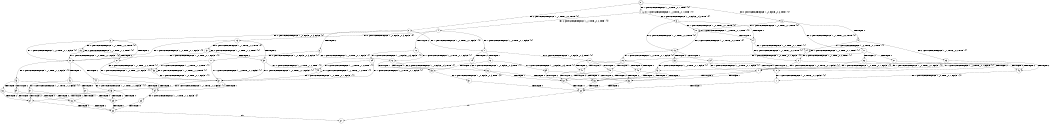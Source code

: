 digraph BCG {
size = "7, 10.5";
center = TRUE;
node [shape = circle];
0 [peripheries = 2];
0 -> 1 [label = "EX !1 !ATOMIC_EXCH_BRANCH (1, +0, TRUE, +0, 1, TRUE) !{0}"];
0 -> 2 [label = "EX !2 !ATOMIC_EXCH_BRANCH (1, +1, TRUE, +0, 2, TRUE) !{0}"];
0 -> 3 [label = "EX !0 !ATOMIC_EXCH_BRANCH (1, +0, FALSE, +0, 3, TRUE) !{0}"];
1 -> 4 [label = "EX !2 !ATOMIC_EXCH_BRANCH (1, +1, TRUE, +0, 2, TRUE) !{0}"];
1 -> 5 [label = "EX !0 !ATOMIC_EXCH_BRANCH (1, +0, FALSE, +0, 3, TRUE) !{0}"];
1 -> 1 [label = "EX !1 !ATOMIC_EXCH_BRANCH (1, +0, TRUE, +0, 1, TRUE) !{0}"];
2 -> 6 [label = "TERMINATE !2"];
2 -> 7 [label = "EX !1 !ATOMIC_EXCH_BRANCH (1, +0, TRUE, +0, 1, FALSE) !{0}"];
2 -> 8 [label = "EX !0 !ATOMIC_EXCH_BRANCH (1, +0, FALSE, +0, 3, FALSE) !{0}"];
3 -> 9 [label = "TERMINATE !0"];
3 -> 10 [label = "EX !1 !ATOMIC_EXCH_BRANCH (1, +0, TRUE, +0, 1, TRUE) !{0}"];
3 -> 11 [label = "EX !2 !ATOMIC_EXCH_BRANCH (1, +1, TRUE, +0, 2, TRUE) !{0}"];
4 -> 12 [label = "TERMINATE !2"];
4 -> 13 [label = "EX !0 !ATOMIC_EXCH_BRANCH (1, +0, FALSE, +0, 3, FALSE) !{0}"];
4 -> 7 [label = "EX !1 !ATOMIC_EXCH_BRANCH (1, +0, TRUE, +0, 1, FALSE) !{0}"];
5 -> 14 [label = "TERMINATE !0"];
5 -> 15 [label = "EX !2 !ATOMIC_EXCH_BRANCH (1, +1, TRUE, +0, 2, TRUE) !{0}"];
5 -> 10 [label = "EX !1 !ATOMIC_EXCH_BRANCH (1, +0, TRUE, +0, 1, TRUE) !{0}"];
6 -> 16 [label = "EX !1 !ATOMIC_EXCH_BRANCH (1, +0, TRUE, +0, 1, FALSE) !{1}"];
6 -> 17 [label = "EX !0 !ATOMIC_EXCH_BRANCH (1, +0, FALSE, +0, 3, FALSE) !{1}"];
7 -> 18 [label = "TERMINATE !1"];
7 -> 19 [label = "TERMINATE !2"];
7 -> 20 [label = "EX !0 !ATOMIC_EXCH_BRANCH (1, +0, FALSE, +0, 3, TRUE) !{0}"];
8 -> 21 [label = "TERMINATE !2"];
8 -> 22 [label = "EX !1 !ATOMIC_EXCH_BRANCH (1, +0, TRUE, +0, 1, FALSE) !{0}"];
8 -> 23 [label = "EX !0 !ATOMIC_EXCH_BRANCH (1, +1, TRUE, +1, 2, TRUE) !{0}"];
9 -> 24 [label = "EX !1 !ATOMIC_EXCH_BRANCH (1, +0, TRUE, +0, 1, TRUE) !{1}"];
9 -> 25 [label = "EX !2 !ATOMIC_EXCH_BRANCH (1, +1, TRUE, +0, 2, TRUE) !{1}"];
10 -> 14 [label = "TERMINATE !0"];
10 -> 15 [label = "EX !2 !ATOMIC_EXCH_BRANCH (1, +1, TRUE, +0, 2, TRUE) !{0}"];
10 -> 10 [label = "EX !1 !ATOMIC_EXCH_BRANCH (1, +0, TRUE, +0, 1, TRUE) !{0}"];
11 -> 26 [label = "TERMINATE !2"];
11 -> 27 [label = "TERMINATE !0"];
11 -> 28 [label = "EX !1 !ATOMIC_EXCH_BRANCH (1, +0, TRUE, +0, 1, FALSE) !{0}"];
12 -> 16 [label = "EX !1 !ATOMIC_EXCH_BRANCH (1, +0, TRUE, +0, 1, FALSE) !{1}"];
12 -> 29 [label = "EX !0 !ATOMIC_EXCH_BRANCH (1, +0, FALSE, +0, 3, FALSE) !{1}"];
13 -> 30 [label = "TERMINATE !2"];
13 -> 22 [label = "EX !1 !ATOMIC_EXCH_BRANCH (1, +0, TRUE, +0, 1, FALSE) !{0}"];
13 -> 31 [label = "EX !0 !ATOMIC_EXCH_BRANCH (1, +1, TRUE, +1, 2, TRUE) !{0}"];
14 -> 24 [label = "EX !1 !ATOMIC_EXCH_BRANCH (1, +0, TRUE, +0, 1, TRUE) !{1}"];
14 -> 32 [label = "EX !2 !ATOMIC_EXCH_BRANCH (1, +1, TRUE, +0, 2, TRUE) !{1}"];
15 -> 33 [label = "TERMINATE !2"];
15 -> 34 [label = "TERMINATE !0"];
15 -> 28 [label = "EX !1 !ATOMIC_EXCH_BRANCH (1, +0, TRUE, +0, 1, FALSE) !{0}"];
16 -> 35 [label = "TERMINATE !1"];
16 -> 36 [label = "EX !0 !ATOMIC_EXCH_BRANCH (1, +0, FALSE, +0, 3, TRUE) !{1}"];
17 -> 37 [label = "EX !1 !ATOMIC_EXCH_BRANCH (1, +0, TRUE, +0, 1, FALSE) !{1}"];
17 -> 38 [label = "EX !0 !ATOMIC_EXCH_BRANCH (1, +1, TRUE, +1, 2, TRUE) !{1}"];
18 -> 35 [label = "TERMINATE !2"];
18 -> 39 [label = "EX !0 !ATOMIC_EXCH_BRANCH (1, +0, FALSE, +0, 3, TRUE) !{1}"];
19 -> 35 [label = "TERMINATE !1"];
19 -> 36 [label = "EX !0 !ATOMIC_EXCH_BRANCH (1, +0, FALSE, +0, 3, TRUE) !{1}"];
20 -> 40 [label = "TERMINATE !1"];
20 -> 41 [label = "TERMINATE !2"];
20 -> 42 [label = "TERMINATE !0"];
21 -> 38 [label = "EX !0 !ATOMIC_EXCH_BRANCH (1, +1, TRUE, +1, 2, TRUE) !{1}"];
21 -> 37 [label = "EX !1 !ATOMIC_EXCH_BRANCH (1, +0, TRUE, +0, 1, FALSE) !{1}"];
22 -> 43 [label = "TERMINATE !1"];
22 -> 44 [label = "TERMINATE !2"];
22 -> 45 [label = "EX !0 !ATOMIC_EXCH_BRANCH (1, +1, TRUE, +1, 2, FALSE) !{0}"];
23 -> 21 [label = "TERMINATE !2"];
23 -> 22 [label = "EX !1 !ATOMIC_EXCH_BRANCH (1, +0, TRUE, +0, 1, FALSE) !{0}"];
23 -> 23 [label = "EX !0 !ATOMIC_EXCH_BRANCH (1, +1, TRUE, +1, 2, TRUE) !{0}"];
24 -> 32 [label = "EX !2 !ATOMIC_EXCH_BRANCH (1, +1, TRUE, +0, 2, TRUE) !{1}"];
24 -> 24 [label = "EX !1 !ATOMIC_EXCH_BRANCH (1, +0, TRUE, +0, 1, TRUE) !{1}"];
25 -> 46 [label = "TERMINATE !2"];
25 -> 47 [label = "EX !1 !ATOMIC_EXCH_BRANCH (1, +0, TRUE, +0, 1, FALSE) !{1}"];
26 -> 46 [label = "TERMINATE !0"];
26 -> 48 [label = "EX !1 !ATOMIC_EXCH_BRANCH (1, +0, TRUE, +0, 1, FALSE) !{1}"];
27 -> 46 [label = "TERMINATE !2"];
27 -> 47 [label = "EX !1 !ATOMIC_EXCH_BRANCH (1, +0, TRUE, +0, 1, FALSE) !{1}"];
28 -> 40 [label = "TERMINATE !1"];
28 -> 41 [label = "TERMINATE !2"];
28 -> 42 [label = "TERMINATE !0"];
29 -> 37 [label = "EX !1 !ATOMIC_EXCH_BRANCH (1, +0, TRUE, +0, 1, FALSE) !{1}"];
29 -> 49 [label = "EX !0 !ATOMIC_EXCH_BRANCH (1, +1, TRUE, +1, 2, TRUE) !{1}"];
30 -> 37 [label = "EX !1 !ATOMIC_EXCH_BRANCH (1, +0, TRUE, +0, 1, FALSE) !{1}"];
30 -> 49 [label = "EX !0 !ATOMIC_EXCH_BRANCH (1, +1, TRUE, +1, 2, TRUE) !{1}"];
31 -> 30 [label = "TERMINATE !2"];
31 -> 22 [label = "EX !1 !ATOMIC_EXCH_BRANCH (1, +0, TRUE, +0, 1, FALSE) !{0}"];
31 -> 31 [label = "EX !0 !ATOMIC_EXCH_BRANCH (1, +1, TRUE, +1, 2, TRUE) !{0}"];
32 -> 50 [label = "TERMINATE !2"];
32 -> 47 [label = "EX !1 !ATOMIC_EXCH_BRANCH (1, +0, TRUE, +0, 1, FALSE) !{1}"];
33 -> 48 [label = "EX !1 !ATOMIC_EXCH_BRANCH (1, +0, TRUE, +0, 1, FALSE) !{1}"];
33 -> 50 [label = "TERMINATE !0"];
34 -> 47 [label = "EX !1 !ATOMIC_EXCH_BRANCH (1, +0, TRUE, +0, 1, FALSE) !{1}"];
34 -> 50 [label = "TERMINATE !2"];
35 -> 51 [label = "EX !0 !ATOMIC_EXCH_BRANCH (1, +0, FALSE, +0, 3, TRUE) !{2}"];
36 -> 52 [label = "TERMINATE !1"];
36 -> 53 [label = "TERMINATE !0"];
37 -> 54 [label = "TERMINATE !1"];
37 -> 55 [label = "EX !0 !ATOMIC_EXCH_BRANCH (1, +1, TRUE, +1, 2, FALSE) !{1}"];
38 -> 37 [label = "EX !1 !ATOMIC_EXCH_BRANCH (1, +0, TRUE, +0, 1, FALSE) !{1}"];
38 -> 38 [label = "EX !0 !ATOMIC_EXCH_BRANCH (1, +1, TRUE, +1, 2, TRUE) !{1}"];
39 -> 52 [label = "TERMINATE !2"];
39 -> 56 [label = "TERMINATE !0"];
40 -> 52 [label = "TERMINATE !2"];
40 -> 56 [label = "TERMINATE !0"];
41 -> 52 [label = "TERMINATE !1"];
41 -> 53 [label = "TERMINATE !0"];
42 -> 56 [label = "TERMINATE !1"];
42 -> 53 [label = "TERMINATE !2"];
43 -> 57 [label = "EX !0 !ATOMIC_EXCH_BRANCH (1, +1, TRUE, +1, 2, FALSE) !{1}"];
43 -> 54 [label = "TERMINATE !2"];
44 -> 55 [label = "EX !0 !ATOMIC_EXCH_BRANCH (1, +1, TRUE, +1, 2, FALSE) !{1}"];
44 -> 54 [label = "TERMINATE !1"];
45 -> 58 [label = "TERMINATE !1"];
45 -> 59 [label = "TERMINATE !2"];
45 -> 60 [label = "TERMINATE !0"];
46 -> 61 [label = "EX !1 !ATOMIC_EXCH_BRANCH (1, +0, TRUE, +0, 1, FALSE) !{2}"];
47 -> 56 [label = "TERMINATE !1"];
47 -> 53 [label = "TERMINATE !2"];
48 -> 52 [label = "TERMINATE !1"];
48 -> 53 [label = "TERMINATE !0"];
49 -> 37 [label = "EX !1 !ATOMIC_EXCH_BRANCH (1, +0, TRUE, +0, 1, FALSE) !{1}"];
49 -> 49 [label = "EX !0 !ATOMIC_EXCH_BRANCH (1, +1, TRUE, +1, 2, TRUE) !{1}"];
50 -> 61 [label = "EX !1 !ATOMIC_EXCH_BRANCH (1, +0, TRUE, +0, 1, FALSE) !{2}"];
51 -> 62 [label = "TERMINATE !0"];
52 -> 62 [label = "TERMINATE !0"];
53 -> 62 [label = "TERMINATE !1"];
54 -> 63 [label = "EX !0 !ATOMIC_EXCH_BRANCH (1, +1, TRUE, +1, 2, FALSE) !{2}"];
55 -> 64 [label = "TERMINATE !1"];
55 -> 65 [label = "TERMINATE !0"];
56 -> 62 [label = "TERMINATE !2"];
57 -> 64 [label = "TERMINATE !2"];
57 -> 66 [label = "TERMINATE !0"];
58 -> 64 [label = "TERMINATE !2"];
58 -> 66 [label = "TERMINATE !0"];
59 -> 64 [label = "TERMINATE !1"];
59 -> 65 [label = "TERMINATE !0"];
60 -> 66 [label = "TERMINATE !1"];
60 -> 65 [label = "TERMINATE !2"];
61 -> 62 [label = "TERMINATE !1"];
62 -> 67 [label = "exit"];
63 -> 68 [label = "TERMINATE !0"];
64 -> 68 [label = "TERMINATE !0"];
65 -> 68 [label = "TERMINATE !1"];
66 -> 68 [label = "TERMINATE !2"];
68 -> 67 [label = "exit"];
}
